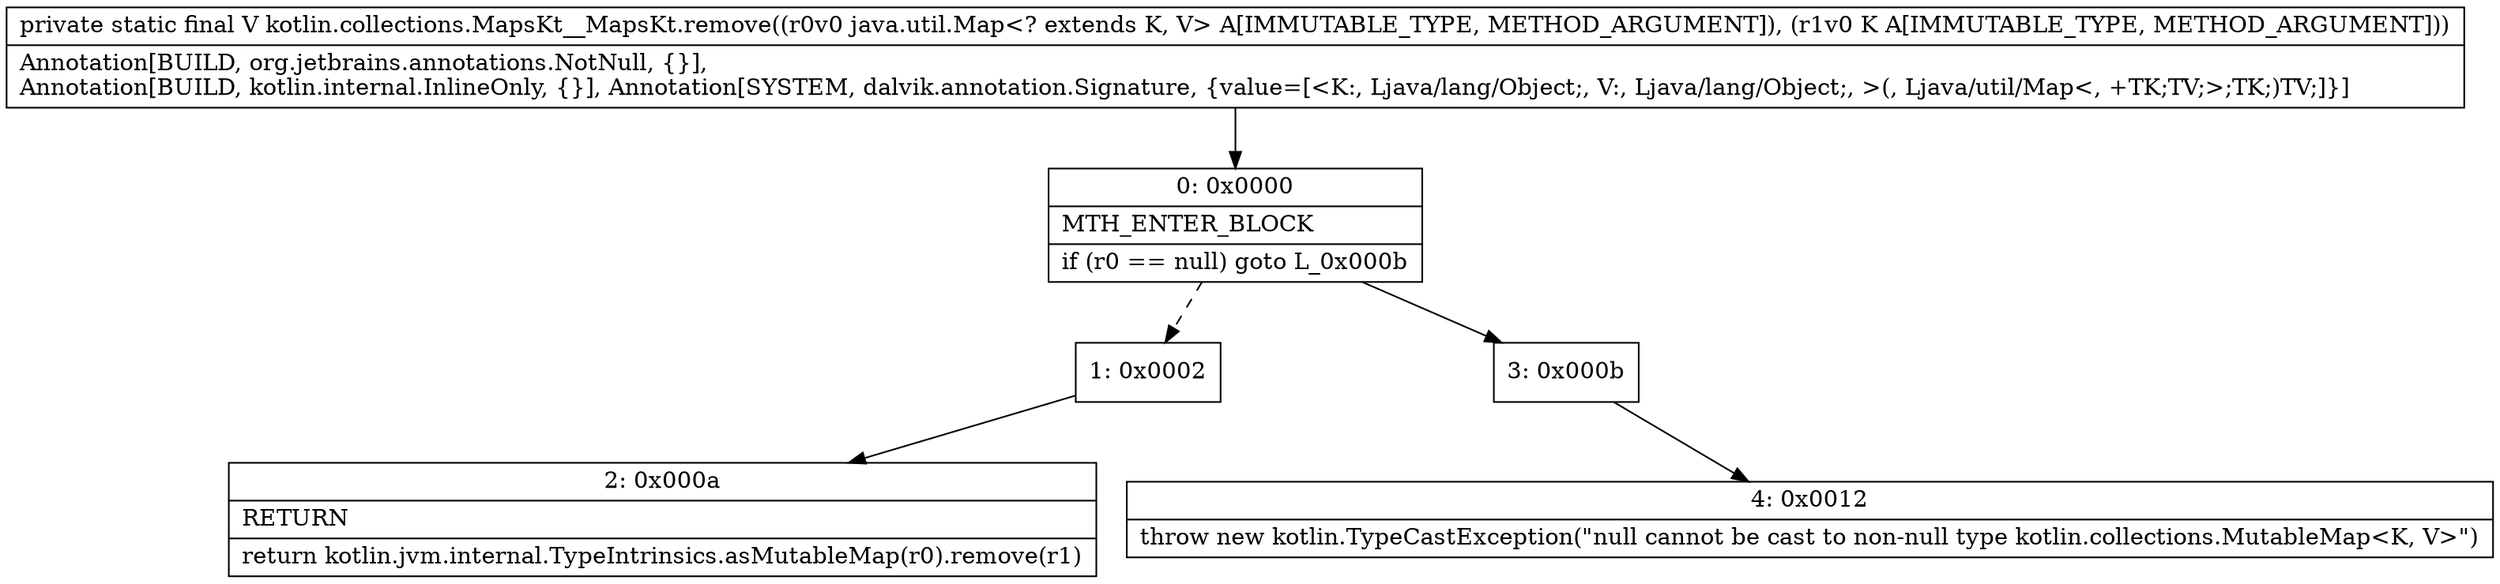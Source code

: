 digraph "CFG forkotlin.collections.MapsKt__MapsKt.remove(Ljava\/util\/Map;Ljava\/lang\/Object;)Ljava\/lang\/Object;" {
Node_0 [shape=record,label="{0\:\ 0x0000|MTH_ENTER_BLOCK\l|if (r0 == null) goto L_0x000b\l}"];
Node_1 [shape=record,label="{1\:\ 0x0002}"];
Node_2 [shape=record,label="{2\:\ 0x000a|RETURN\l|return kotlin.jvm.internal.TypeIntrinsics.asMutableMap(r0).remove(r1)\l}"];
Node_3 [shape=record,label="{3\:\ 0x000b}"];
Node_4 [shape=record,label="{4\:\ 0x0012|throw new kotlin.TypeCastException(\"null cannot be cast to non\-null type kotlin.collections.MutableMap\<K, V\>\")\l}"];
MethodNode[shape=record,label="{private static final V kotlin.collections.MapsKt__MapsKt.remove((r0v0 java.util.Map\<? extends K, V\> A[IMMUTABLE_TYPE, METHOD_ARGUMENT]), (r1v0 K A[IMMUTABLE_TYPE, METHOD_ARGUMENT]))  | Annotation[BUILD, org.jetbrains.annotations.NotNull, \{\}], \lAnnotation[BUILD, kotlin.internal.InlineOnly, \{\}], Annotation[SYSTEM, dalvik.annotation.Signature, \{value=[\<K:, Ljava\/lang\/Object;, V:, Ljava\/lang\/Object;, \>(, Ljava\/util\/Map\<, +TK;TV;\>;TK;)TV;]\}]\l}"];
MethodNode -> Node_0;
Node_0 -> Node_1[style=dashed];
Node_0 -> Node_3;
Node_1 -> Node_2;
Node_3 -> Node_4;
}

